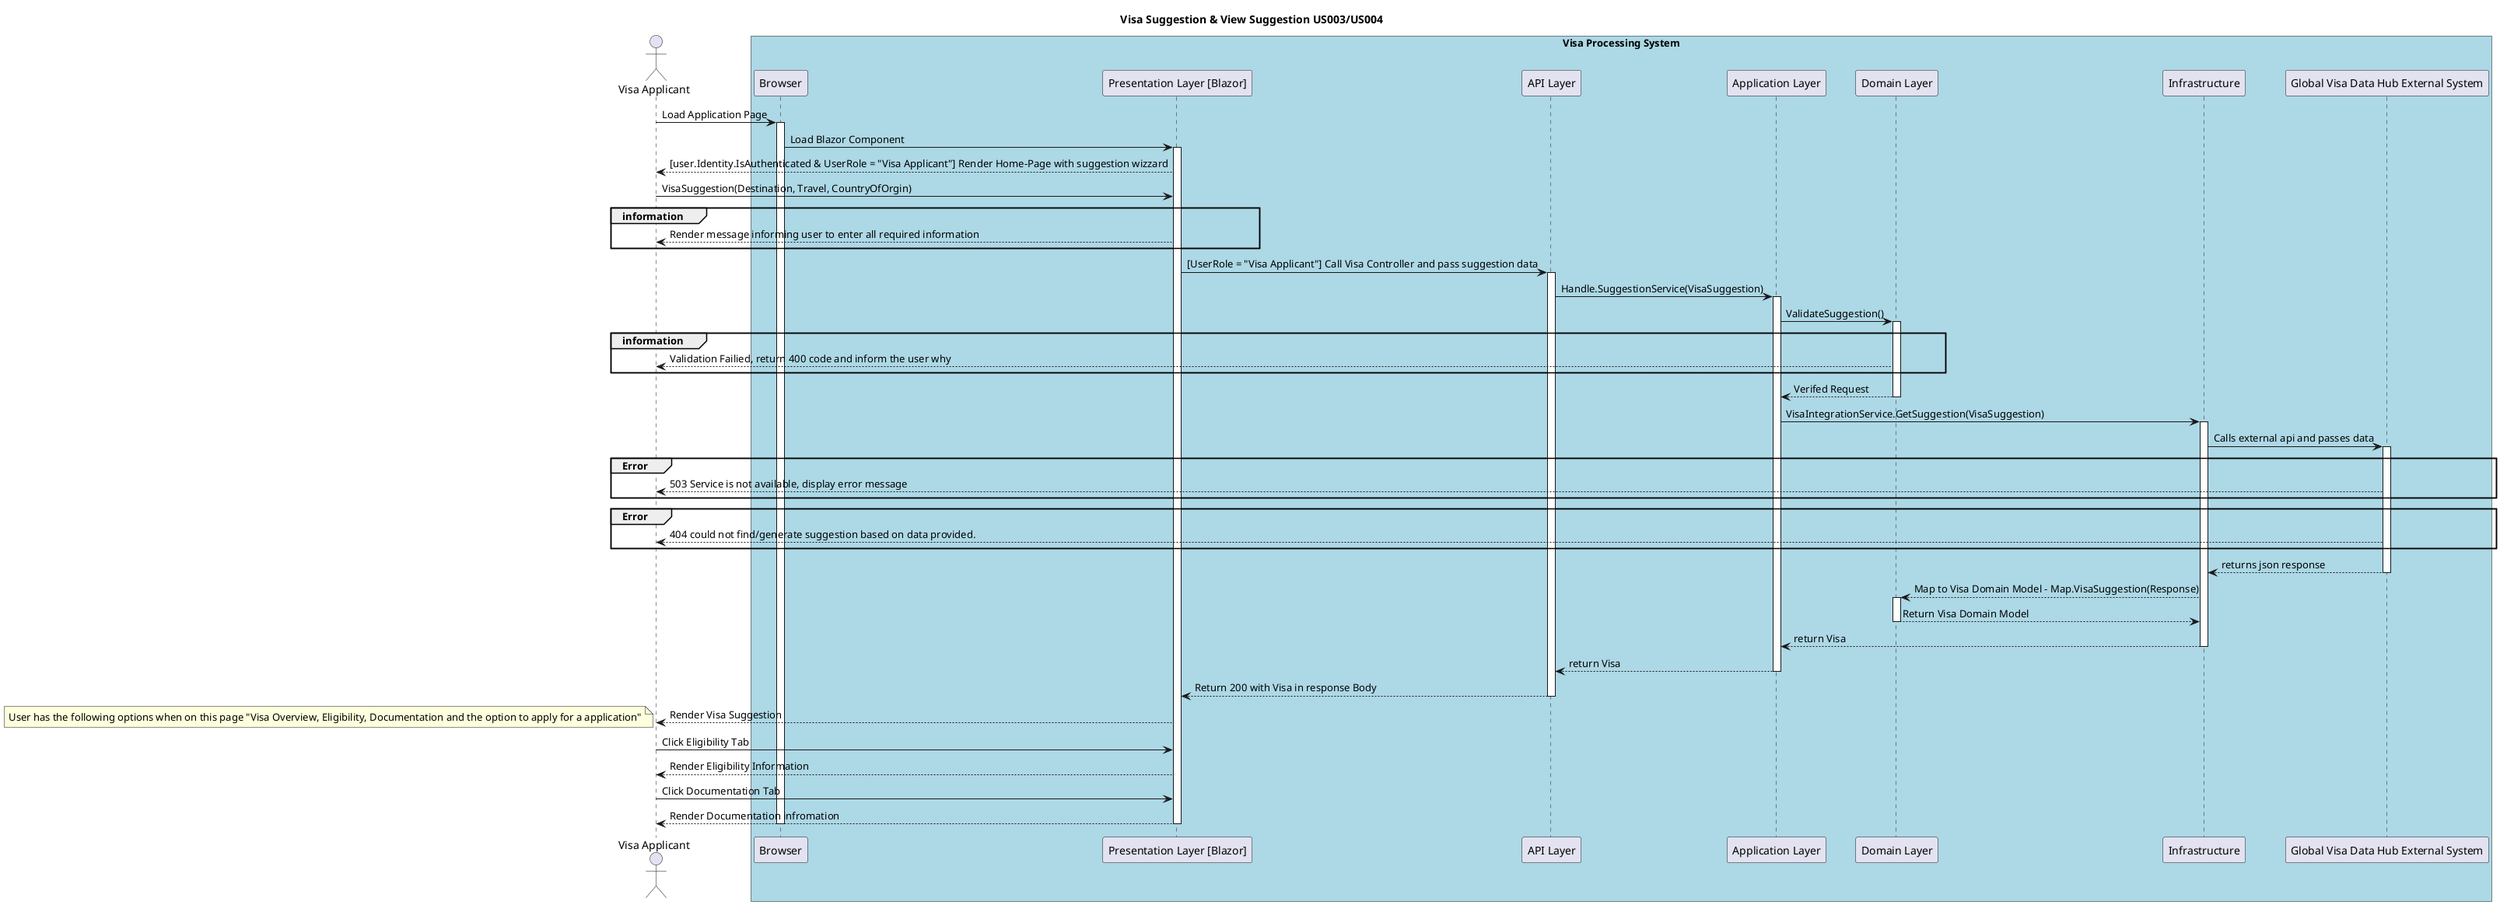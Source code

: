 @startuml

title Visa Suggestion & View Suggestion US003/US004

actor "Visa Applicant" as VisaApplicant

box "Visa Processing System" #LightBlue
    participant "Browser" as Browser
    participant "Presentation Layer [Blazor]" as Presentation
    participant "API Layer" as ApiLayer
    participant "Application Layer" as Application
    participant "Domain Layer" as Domain
    participant "Infrastructure" as Infrastructure
    participant "Global Visa Data Hub External System" as External

    VisaApplicant -> Browser: Load Application Page
    activate Browser

    Browser -> Presentation : Load Blazor Component
    activate Presentation

    Presentation --> VisaApplicant: [user.Identity.IsAuthenticated & UserRole = "Visa Applicant"] Render Home-Page with suggestion wizzard

VisaApplicant -> Presentation: VisaSuggestion(Destination, Travel, CountryOfOrgin)

group information
Presentation --> VisaApplicant : Render message informing user to enter all required information
end

Presentation -> ApiLayer : [UserRole = "Visa Applicant"] Call Visa Controller and pass suggestion data
activate ApiLayer 

ApiLayer -> Application : Handle.SuggestionService(VisaSuggestion)
activate Application

Application -> Domain : ValidateSuggestion()
activate Domain 

group information
Domain --> VisaApplicant : Validation Failied, return 400 code and inform the user why
end

Domain --> Application : Verifed Request
Deactivate Domain

Application -> Infrastructure: VisaIntegrationService.GetSuggestion(VisaSuggestion)
  activate Infrastructure

Infrastructure -> External : Calls external api and passes data 
activate External

group Error
External --> VisaApplicant : 503 Service is not available, display error message
end

group Error
External --> VisaApplicant : 404 could not find/generate suggestion based on data provided.
end

External --> Infrastructure : returns json response
deactivate External

Infrastructure --> Domain : Map to Visa Domain Model - Map.VisaSuggestion(Response)
activate Domain

Domain --> Infrastructure : Return Visa Domain Model
deactivate Domain

Infrastructure --> Application : return Visa 
deactivate Infrastructure 

Application --> ApiLayer : return Visa 
deactivate Application

ApiLayer --> Presentation : Return 200 with Visa in response Body
deactivate ApiLayer 

Presentation --> VisaApplicant: Render Visa Suggestion
note bottom
    User has the following options when on this page "Visa Overview, Eligibility, Documentation and the option to apply for a application"
end note
VisaApplicant -> Presentation: Click Eligibility Tab
Presentation --> VisaApplicant: Render Eligibility Information

VisaApplicant -> Presentation: Click Documentation Tab
Presentation --> VisaApplicant: Render Documentation infromation
deactivate VisaApplicant 
deactivate Presentation
deactivate Browser 
end box

@enduml